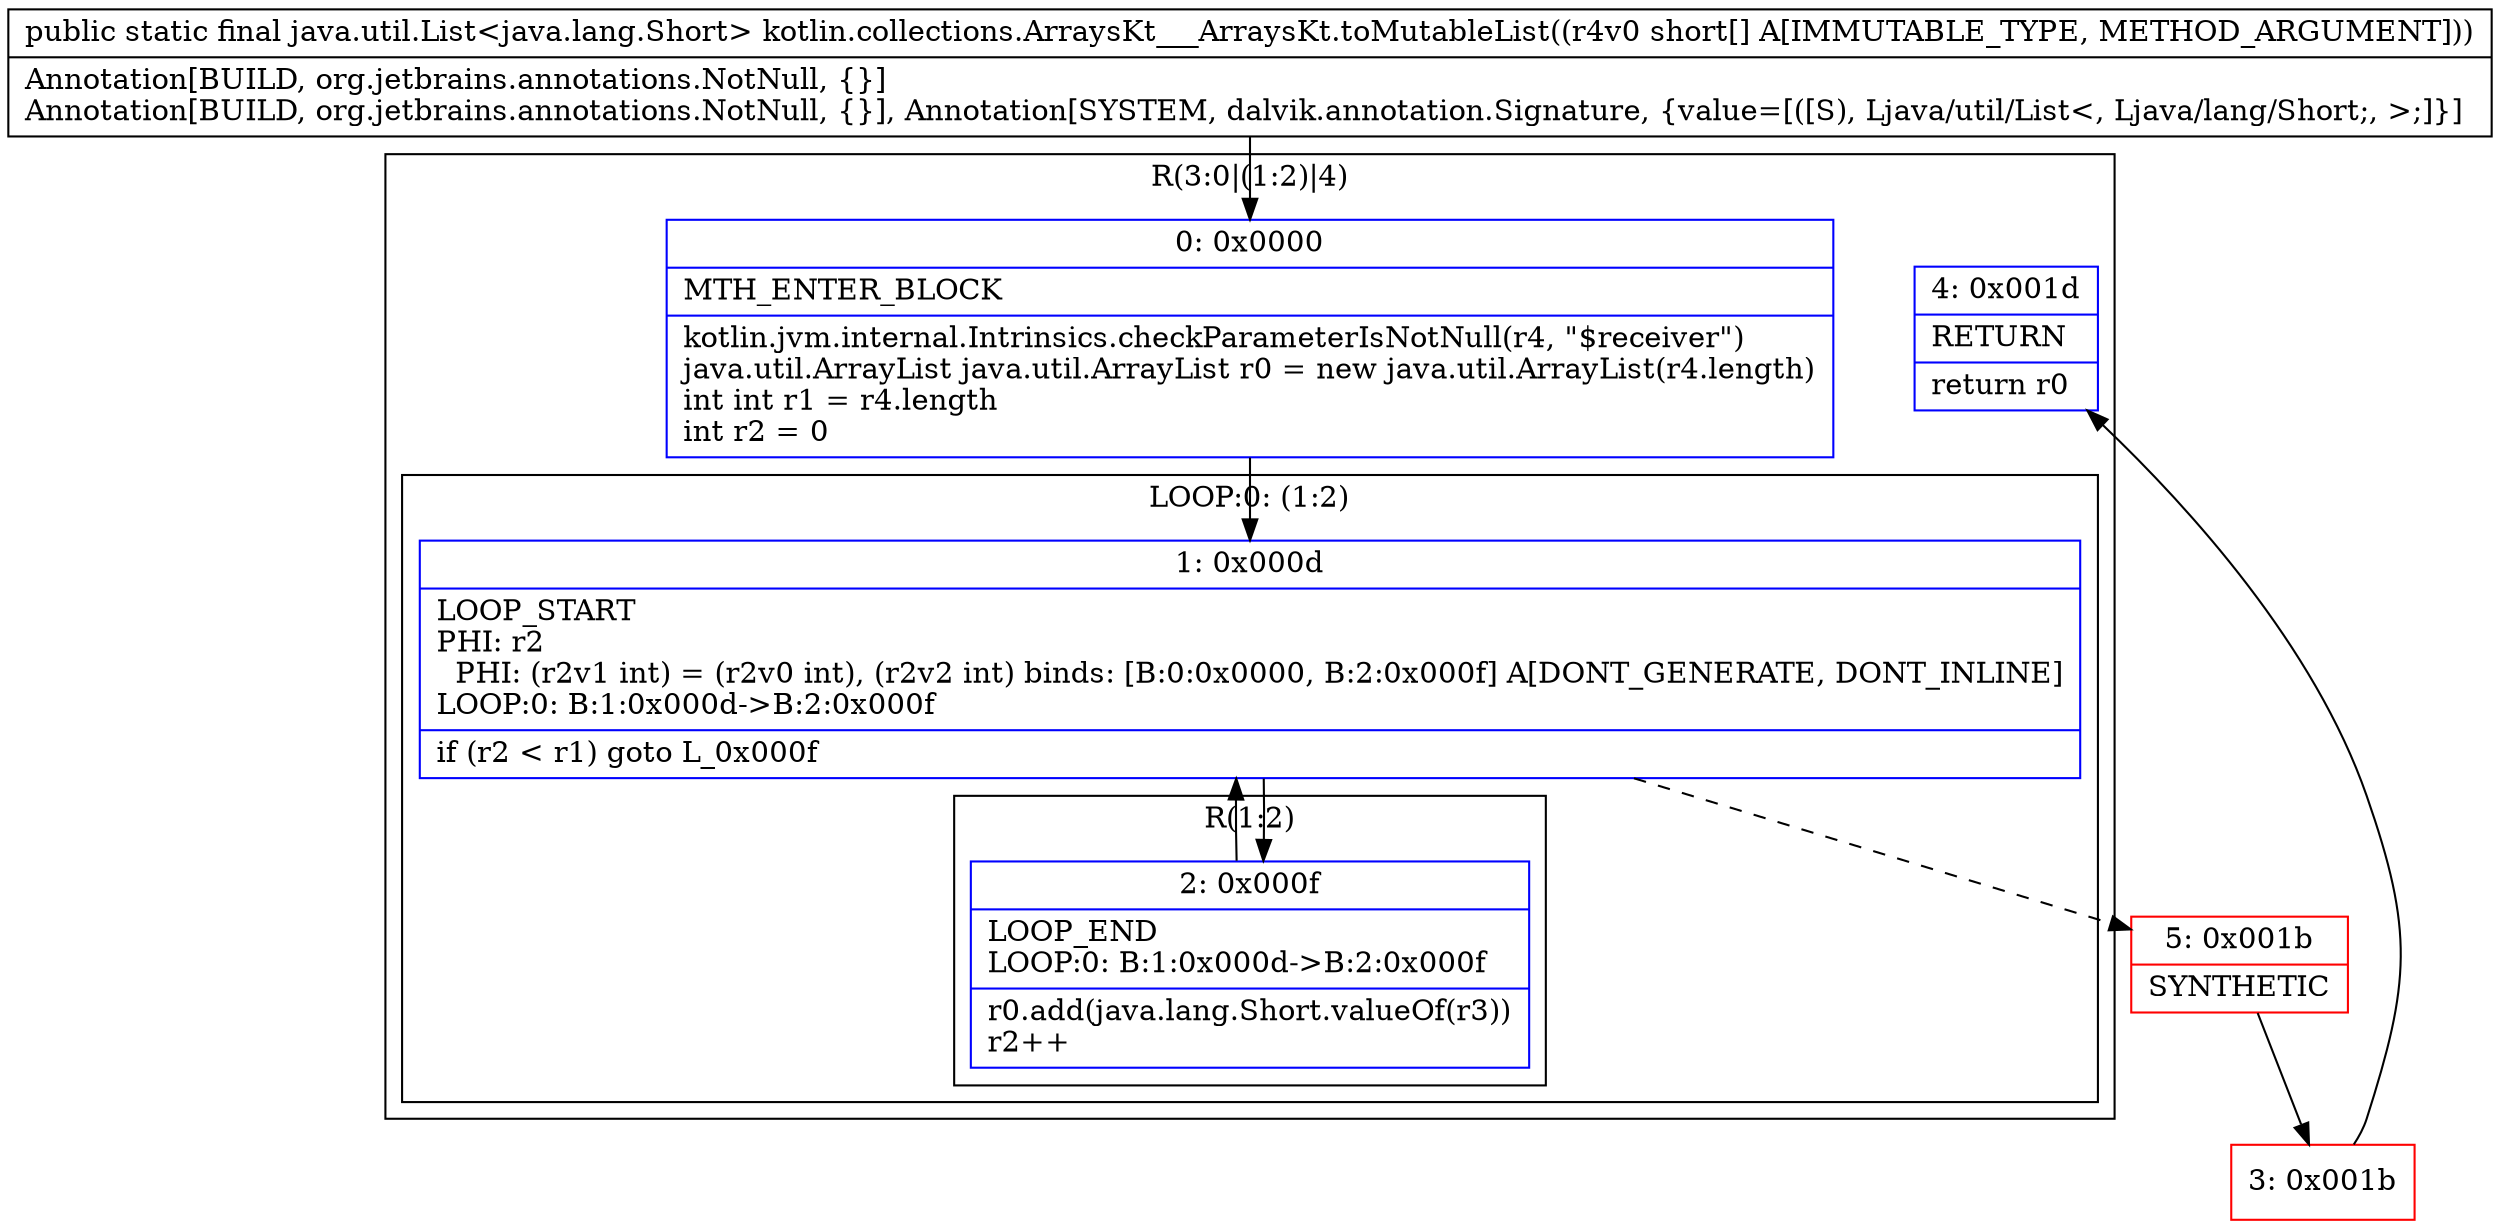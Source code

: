 digraph "CFG forkotlin.collections.ArraysKt___ArraysKt.toMutableList([S)Ljava\/util\/List;" {
subgraph cluster_Region_260316711 {
label = "R(3:0|(1:2)|4)";
node [shape=record,color=blue];
Node_0 [shape=record,label="{0\:\ 0x0000|MTH_ENTER_BLOCK\l|kotlin.jvm.internal.Intrinsics.checkParameterIsNotNull(r4, \"$receiver\")\ljava.util.ArrayList java.util.ArrayList r0 = new java.util.ArrayList(r4.length)\lint int r1 = r4.length\lint r2 = 0\l}"];
subgraph cluster_LoopRegion_859320004 {
label = "LOOP:0: (1:2)";
node [shape=record,color=blue];
Node_1 [shape=record,label="{1\:\ 0x000d|LOOP_START\lPHI: r2 \l  PHI: (r2v1 int) = (r2v0 int), (r2v2 int) binds: [B:0:0x0000, B:2:0x000f] A[DONT_GENERATE, DONT_INLINE]\lLOOP:0: B:1:0x000d\-\>B:2:0x000f\l|if (r2 \< r1) goto L_0x000f\l}"];
subgraph cluster_Region_640794504 {
label = "R(1:2)";
node [shape=record,color=blue];
Node_2 [shape=record,label="{2\:\ 0x000f|LOOP_END\lLOOP:0: B:1:0x000d\-\>B:2:0x000f\l|r0.add(java.lang.Short.valueOf(r3))\lr2++\l}"];
}
}
Node_4 [shape=record,label="{4\:\ 0x001d|RETURN\l|return r0\l}"];
}
Node_3 [shape=record,color=red,label="{3\:\ 0x001b}"];
Node_5 [shape=record,color=red,label="{5\:\ 0x001b|SYNTHETIC\l}"];
MethodNode[shape=record,label="{public static final java.util.List\<java.lang.Short\> kotlin.collections.ArraysKt___ArraysKt.toMutableList((r4v0 short[] A[IMMUTABLE_TYPE, METHOD_ARGUMENT]))  | Annotation[BUILD, org.jetbrains.annotations.NotNull, \{\}]\lAnnotation[BUILD, org.jetbrains.annotations.NotNull, \{\}], Annotation[SYSTEM, dalvik.annotation.Signature, \{value=[([S), Ljava\/util\/List\<, Ljava\/lang\/Short;, \>;]\}]\l}"];
MethodNode -> Node_0;
Node_0 -> Node_1;
Node_1 -> Node_2;
Node_1 -> Node_5[style=dashed];
Node_2 -> Node_1;
Node_3 -> Node_4;
Node_5 -> Node_3;
}

